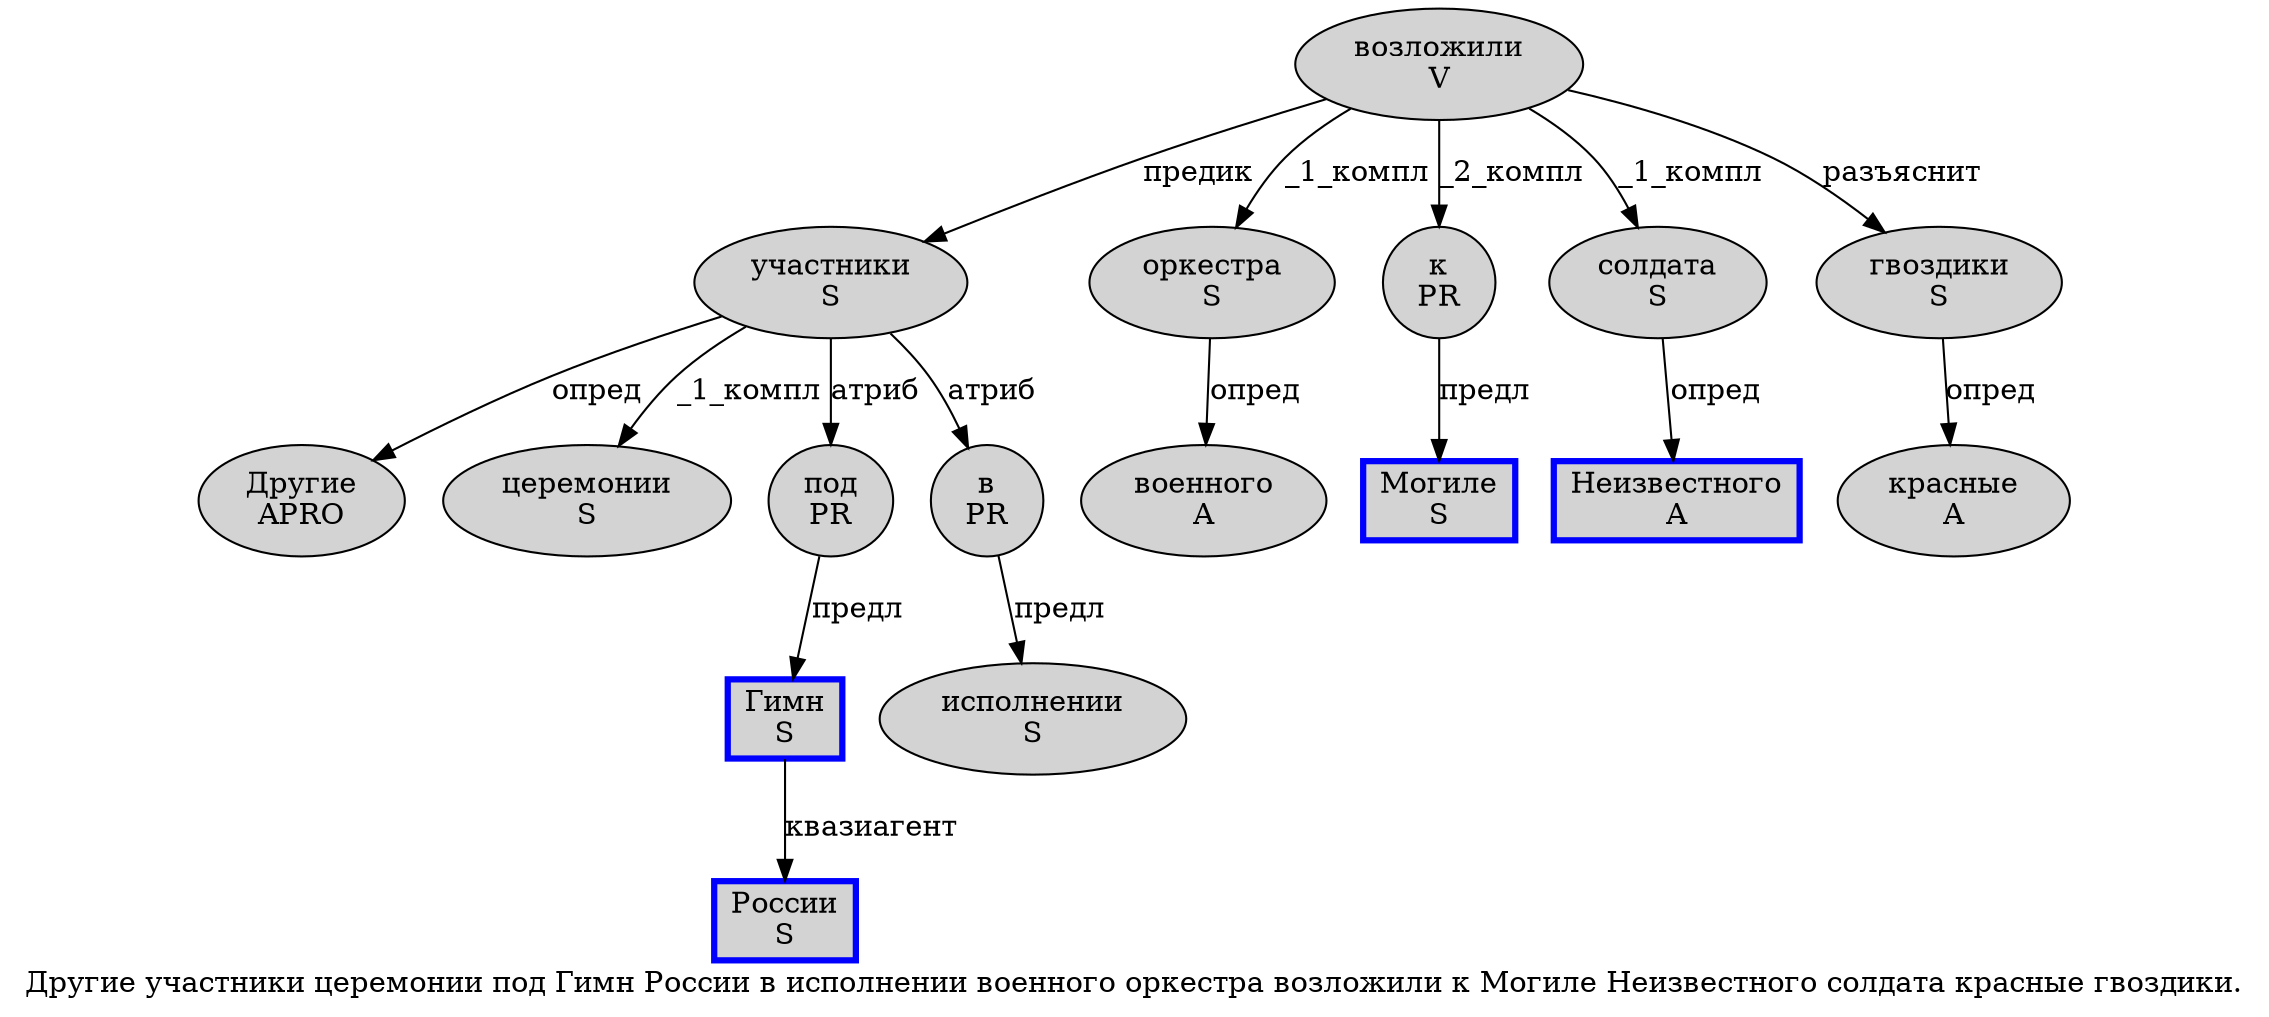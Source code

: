 digraph SENTENCE_1190 {
	graph [label="Другие участники церемонии под Гимн России в исполнении военного оркестра возложили к Могиле Неизвестного солдата красные гвоздики."]
	node [style=filled]
		0 [label="Другие
APRO" color="" fillcolor=lightgray penwidth=1 shape=ellipse]
		1 [label="участники
S" color="" fillcolor=lightgray penwidth=1 shape=ellipse]
		2 [label="церемонии
S" color="" fillcolor=lightgray penwidth=1 shape=ellipse]
		3 [label="под
PR" color="" fillcolor=lightgray penwidth=1 shape=ellipse]
		4 [label="Гимн
S" color=blue fillcolor=lightgray penwidth=3 shape=box]
		5 [label="России
S" color=blue fillcolor=lightgray penwidth=3 shape=box]
		6 [label="в
PR" color="" fillcolor=lightgray penwidth=1 shape=ellipse]
		7 [label="исполнении
S" color="" fillcolor=lightgray penwidth=1 shape=ellipse]
		8 [label="военного
A" color="" fillcolor=lightgray penwidth=1 shape=ellipse]
		9 [label="оркестра
S" color="" fillcolor=lightgray penwidth=1 shape=ellipse]
		10 [label="возложили
V" color="" fillcolor=lightgray penwidth=1 shape=ellipse]
		11 [label="к
PR" color="" fillcolor=lightgray penwidth=1 shape=ellipse]
		12 [label="Могиле
S" color=blue fillcolor=lightgray penwidth=3 shape=box]
		13 [label="Неизвестного
A" color=blue fillcolor=lightgray penwidth=3 shape=box]
		14 [label="солдата
S" color="" fillcolor=lightgray penwidth=1 shape=ellipse]
		15 [label="красные
A" color="" fillcolor=lightgray penwidth=1 shape=ellipse]
		16 [label="гвоздики
S" color="" fillcolor=lightgray penwidth=1 shape=ellipse]
			16 -> 15 [label="опред"]
			14 -> 13 [label="опред"]
			6 -> 7 [label="предл"]
			10 -> 1 [label="предик"]
			10 -> 9 [label="_1_компл"]
			10 -> 11 [label="_2_компл"]
			10 -> 14 [label="_1_компл"]
			10 -> 16 [label="разъяснит"]
			4 -> 5 [label="квазиагент"]
			11 -> 12 [label="предл"]
			1 -> 0 [label="опред"]
			1 -> 2 [label="_1_компл"]
			1 -> 3 [label="атриб"]
			1 -> 6 [label="атриб"]
			9 -> 8 [label="опред"]
			3 -> 4 [label="предл"]
}
